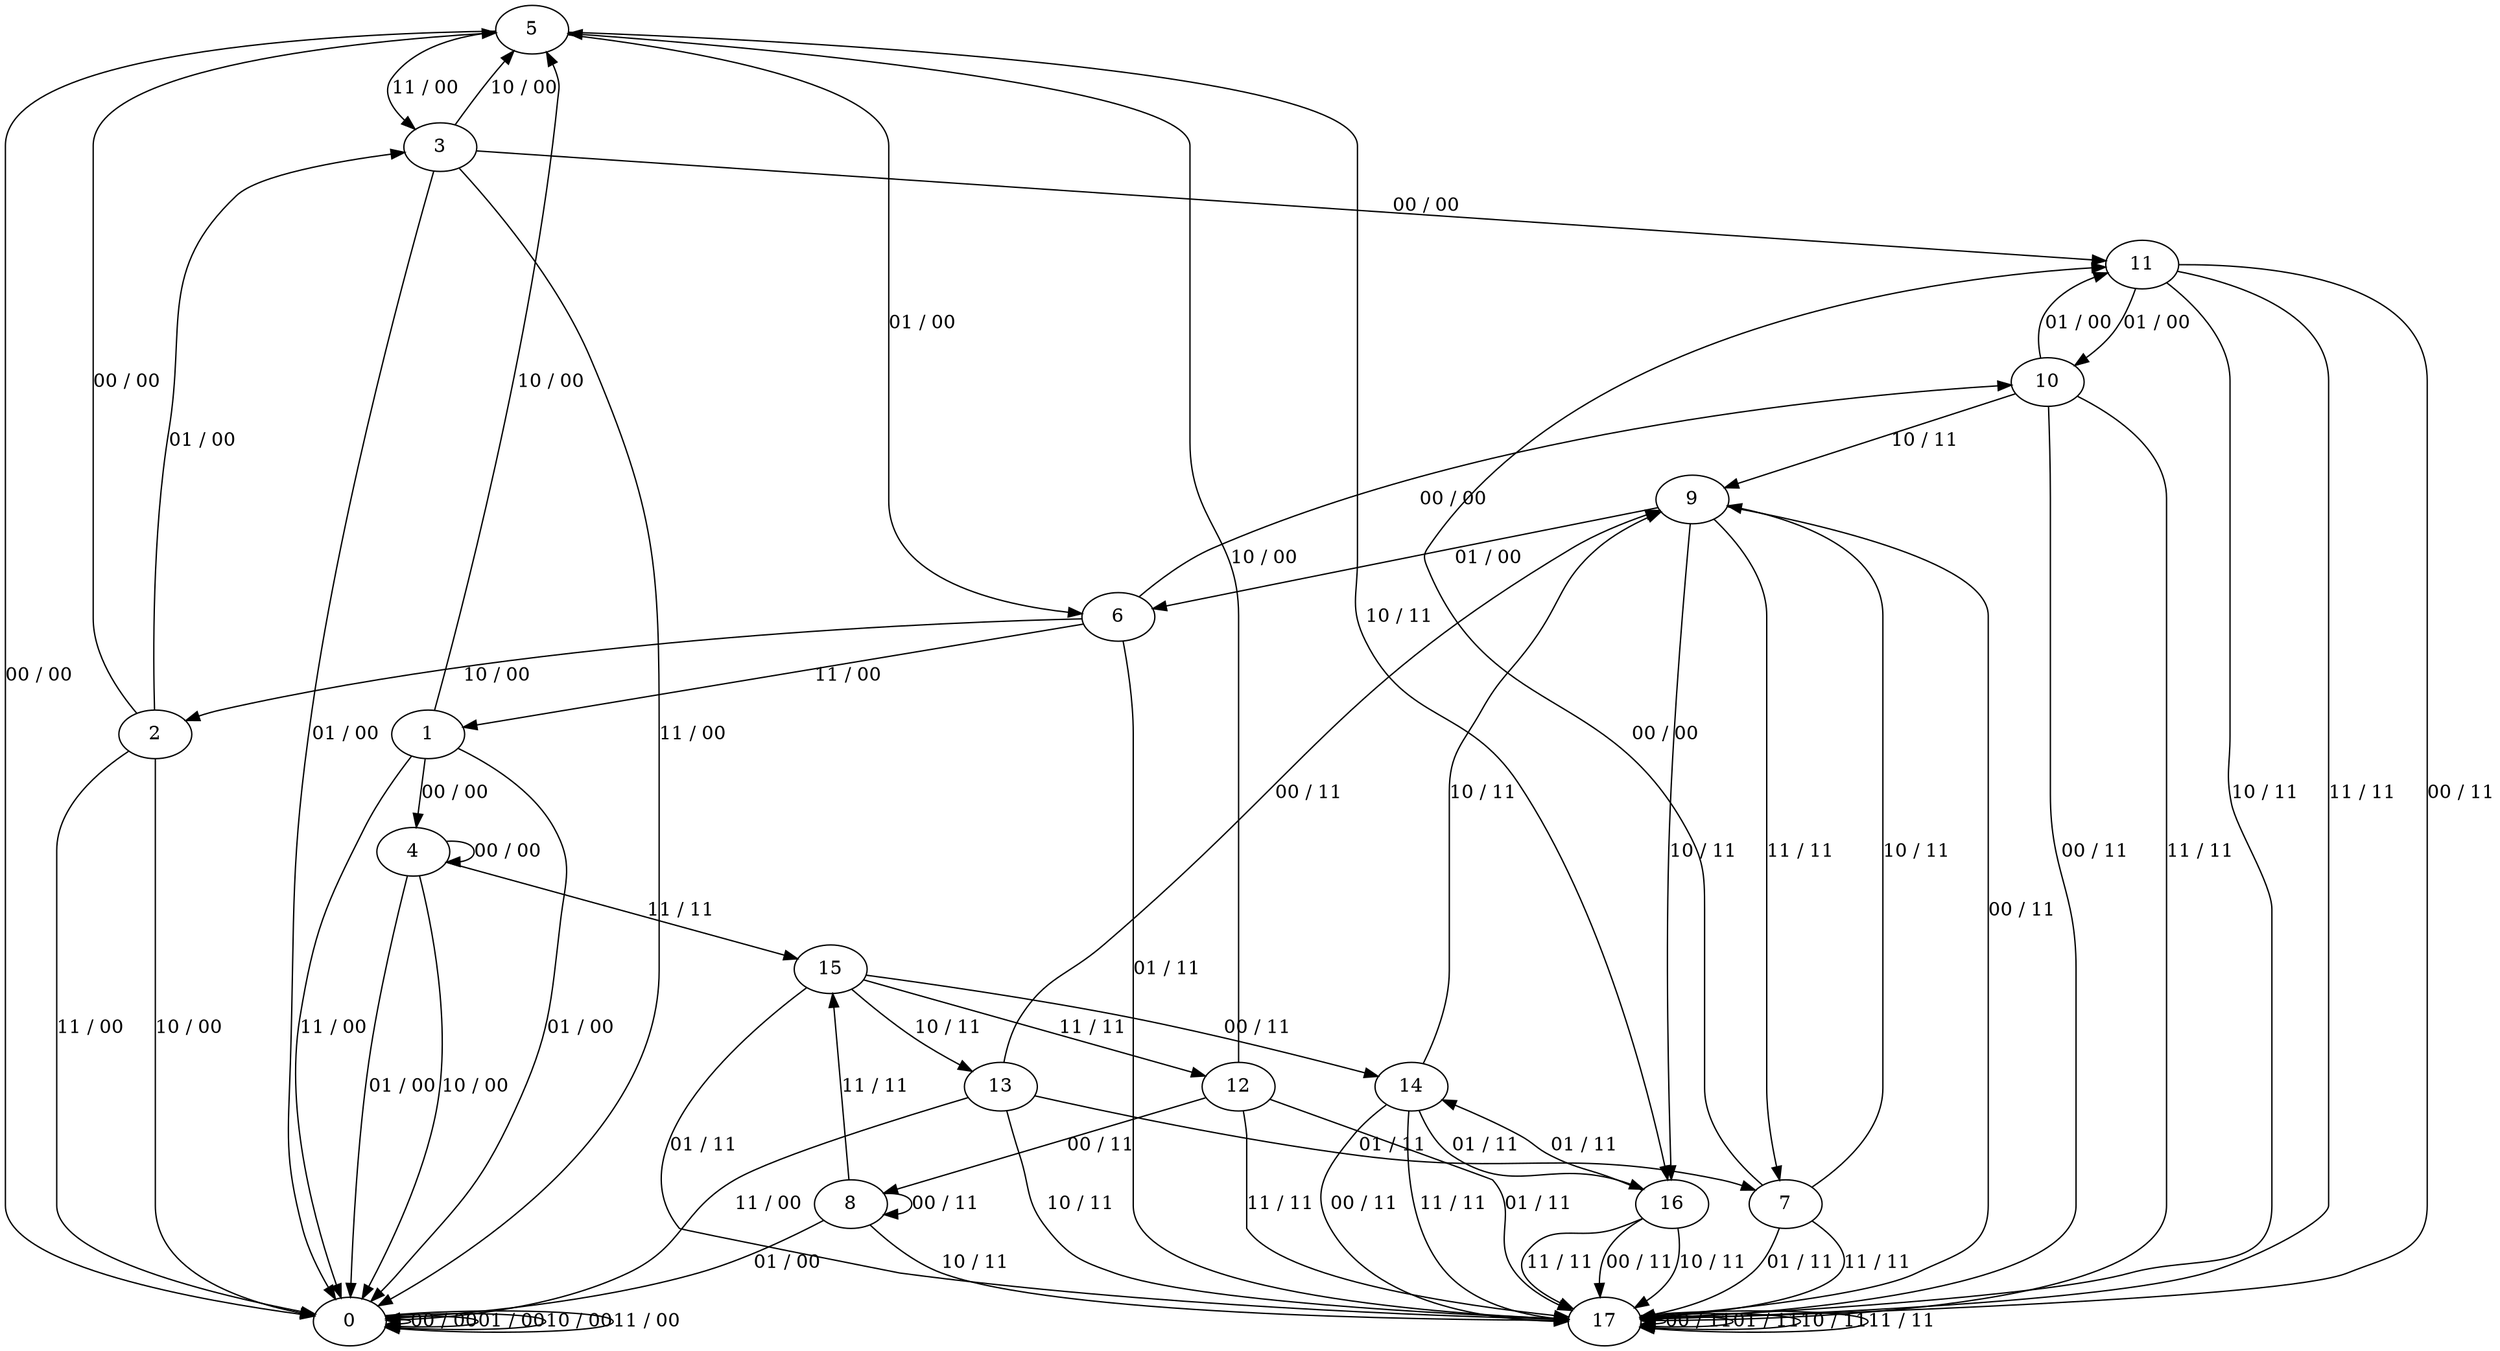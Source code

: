 digraph {
5
0
1
2
3
4
6
7
8
9
10
11
12
13
14
15
16
17
5 -> 0 [label="00 / 00"]
5 -> 6 [label="01 / 00"]
5 -> 16 [label="10 / 11"]
5 -> 3 [label="11 / 00"]
0 -> 0 [label="00 / 00"]
0 -> 0 [label="01 / 00"]
0 -> 0 [label="10 / 00"]
0 -> 0 [label="11 / 00"]
1 -> 4 [label="00 / 00"]
1 -> 0 [label="01 / 00"]
1 -> 5 [label="10 / 00"]
1 -> 0 [label="11 / 00"]
2 -> 5 [label="00 / 00"]
2 -> 3 [label="01 / 00"]
2 -> 0 [label="10 / 00"]
2 -> 0 [label="11 / 00"]
3 -> 11 [label="00 / 00"]
3 -> 0 [label="01 / 00"]
3 -> 5 [label="10 / 00"]
3 -> 0 [label="11 / 00"]
4 -> 4 [label="00 / 00"]
4 -> 0 [label="01 / 00"]
4 -> 0 [label="10 / 00"]
4 -> 15 [label="11 / 11"]
6 -> 10 [label="00 / 00"]
6 -> 17 [label="01 / 11"]
6 -> 2 [label="10 / 00"]
6 -> 1 [label="11 / 00"]
7 -> 11 [label="00 / 00"]
7 -> 17 [label="01 / 11"]
7 -> 9 [label="10 / 11"]
7 -> 17 [label="11 / 11"]
8 -> 8 [label="00 / 11"]
8 -> 0 [label="01 / 00"]
8 -> 17 [label="10 / 11"]
8 -> 15 [label="11 / 11"]
9 -> 17 [label="00 / 11"]
9 -> 6 [label="01 / 00"]
9 -> 16 [label="10 / 11"]
9 -> 7 [label="11 / 11"]
10 -> 17 [label="00 / 11"]
10 -> 11 [label="01 / 00"]
10 -> 9 [label="10 / 11"]
10 -> 17 [label="11 / 11"]
11 -> 17 [label="00 / 11"]
11 -> 10 [label="01 / 00"]
11 -> 17 [label="10 / 11"]
11 -> 17 [label="11 / 11"]
12 -> 8 [label="00 / 11"]
12 -> 17 [label="01 / 11"]
12 -> 5 [label="10 / 00"]
12 -> 17 [label="11 / 11"]
13 -> 9 [label="00 / 11"]
13 -> 7 [label="01 / 11"]
13 -> 17 [label="10 / 11"]
13 -> 0 [label="11 / 00"]
14 -> 17 [label="00 / 11"]
14 -> 16 [label="01 / 11"]
14 -> 9 [label="10 / 11"]
14 -> 17 [label="11 / 11"]
15 -> 14 [label="00 / 11"]
15 -> 17 [label="01 / 11"]
15 -> 13 [label="10 / 11"]
15 -> 12 [label="11 / 11"]
16 -> 17 [label="00 / 11"]
16 -> 14 [label="01 / 11"]
16 -> 17 [label="10 / 11"]
16 -> 17 [label="11 / 11"]
17 -> 17 [label="00 / 11"]
17 -> 17 [label="01 / 11"]
17 -> 17 [label="10 / 11"]
17 -> 17 [label="11 / 11"]
}
